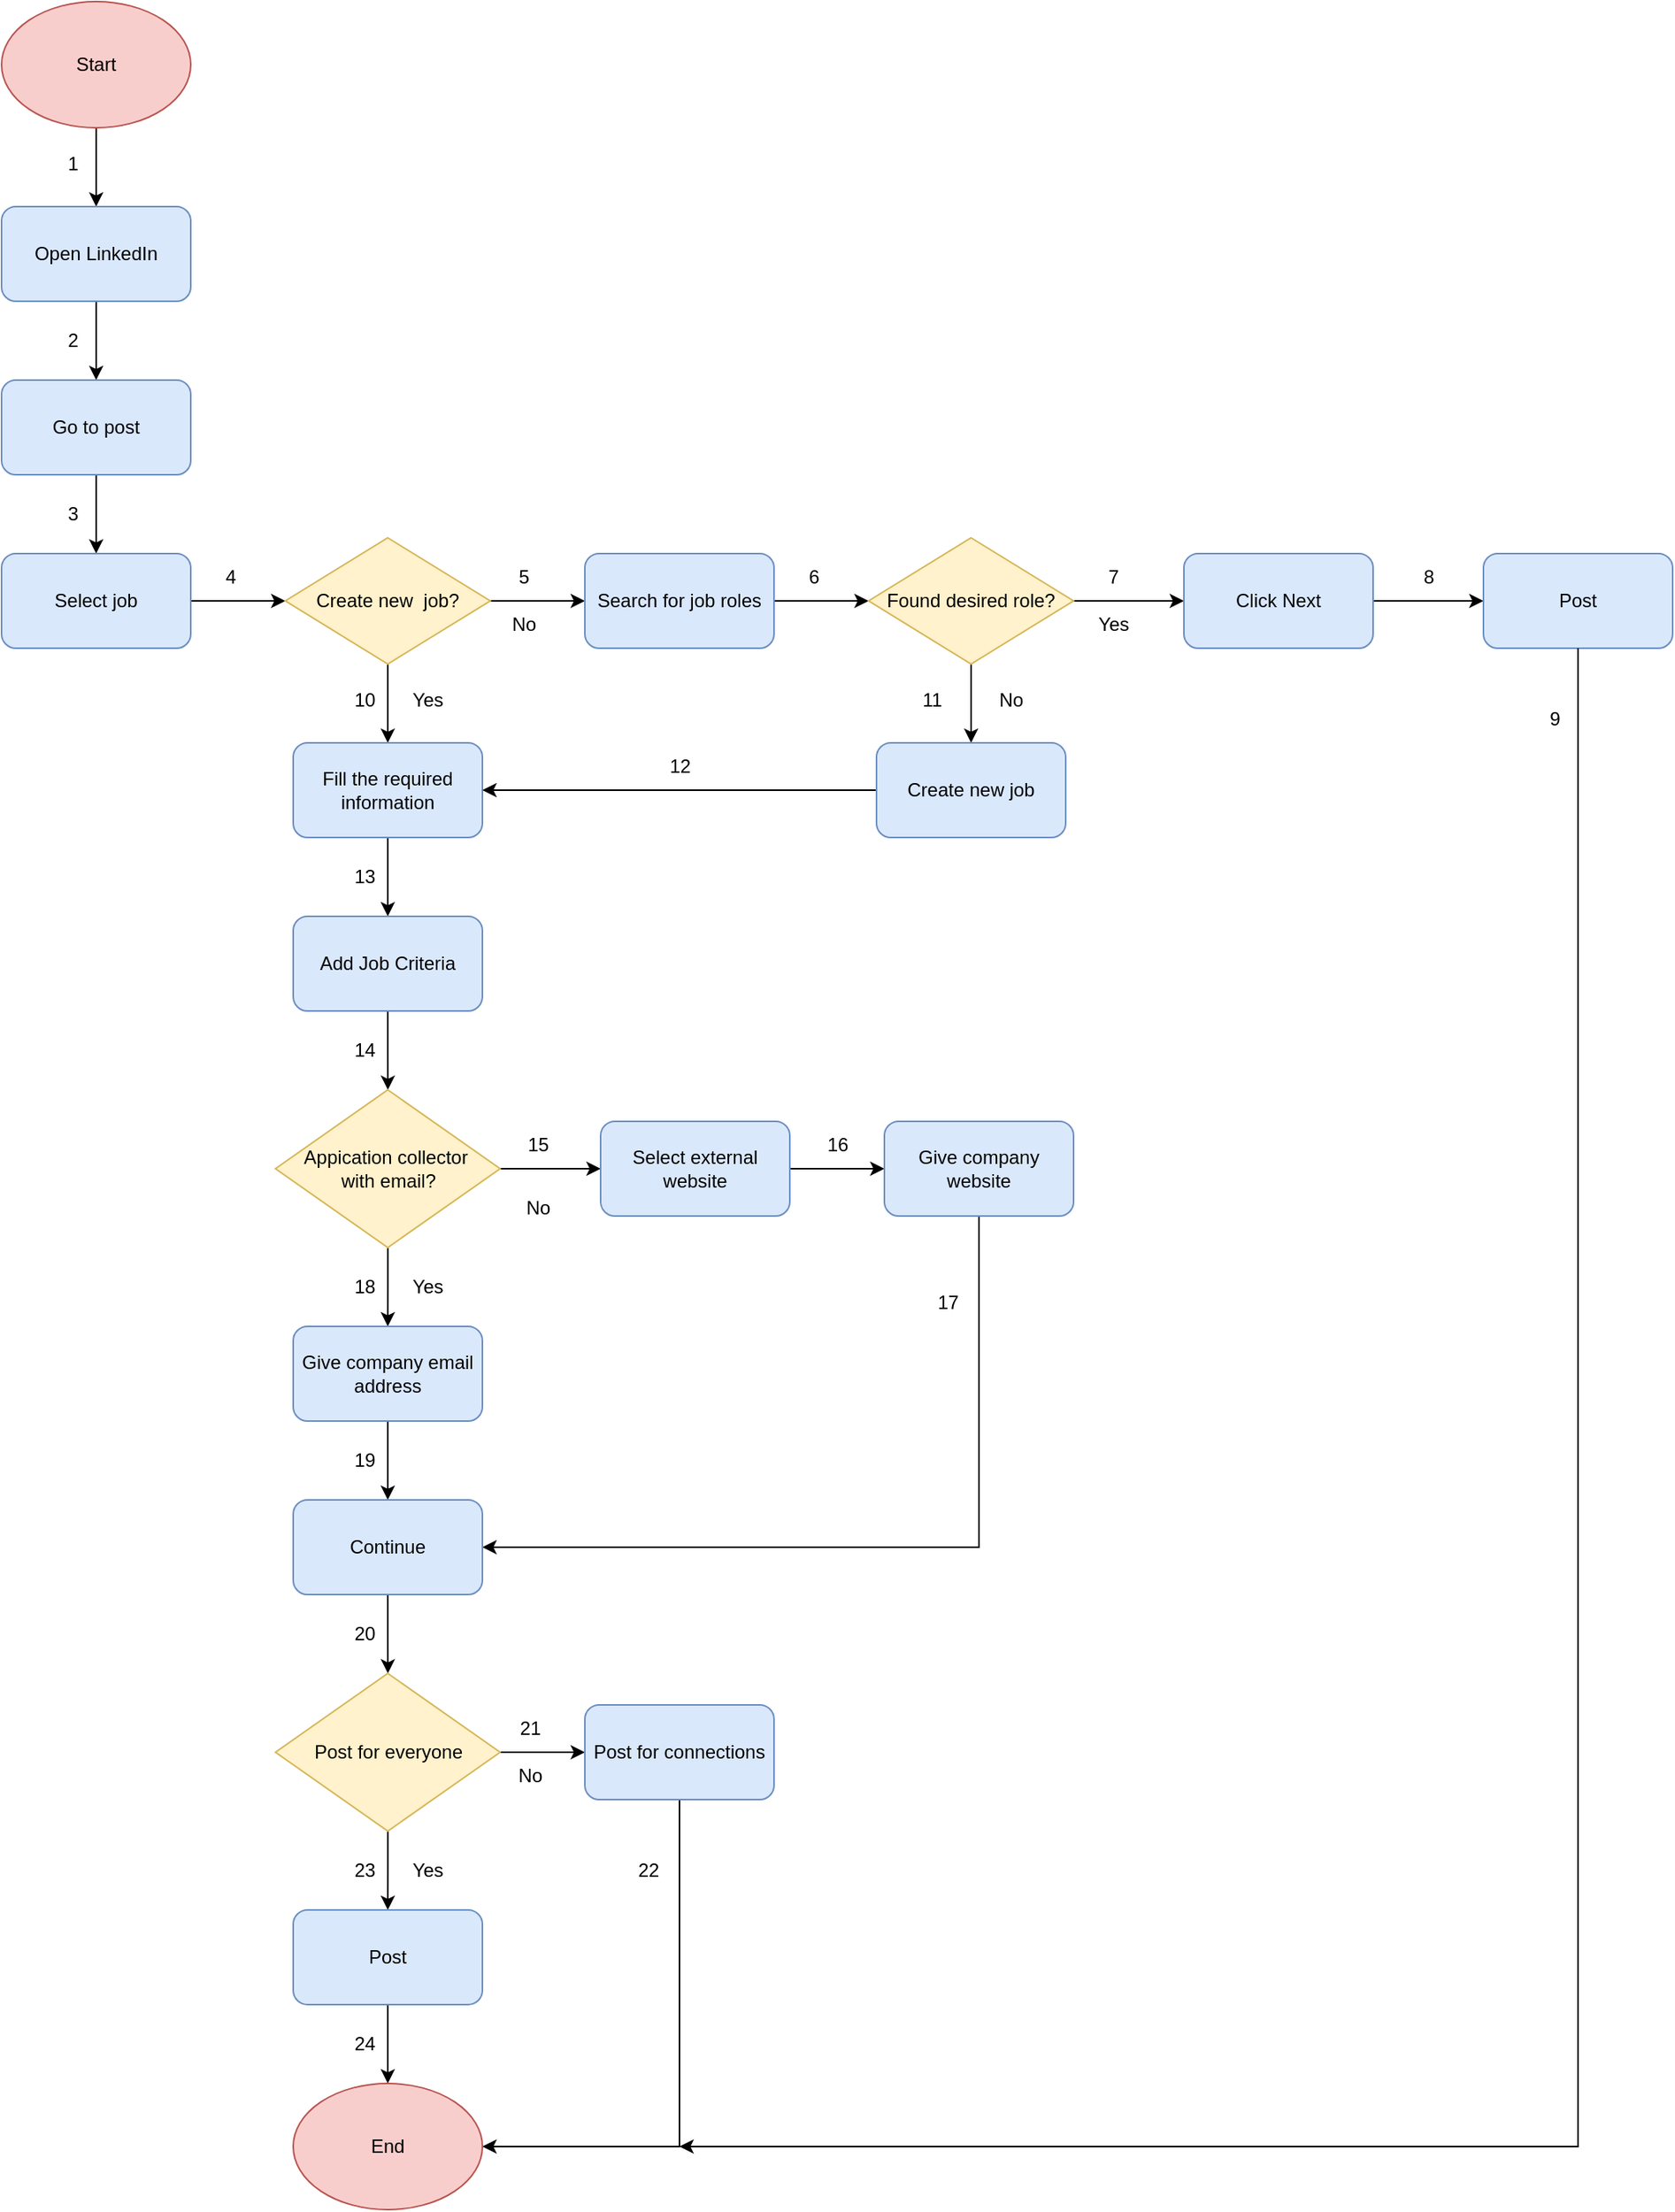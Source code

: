 <mxfile version="21.6.5" type="device">
  <diagram name="Page-1" id="28e7RBIYn9tv2ysU4OvQ">
    <mxGraphModel dx="880" dy="446" grid="1" gridSize="10" guides="1" tooltips="1" connect="1" arrows="1" fold="1" page="1" pageScale="1" pageWidth="850" pageHeight="1100" math="0" shadow="0">
      <root>
        <mxCell id="0" />
        <mxCell id="1" parent="0" />
        <mxCell id="GRMmmIgCWsTg24t24DnC-3" value="" style="edgeStyle=orthogonalEdgeStyle;rounded=0;orthogonalLoop=1;jettySize=auto;html=1;" edge="1" parent="1" source="GRMmmIgCWsTg24t24DnC-1" target="GRMmmIgCWsTg24t24DnC-2">
          <mxGeometry relative="1" as="geometry" />
        </mxCell>
        <mxCell id="GRMmmIgCWsTg24t24DnC-1" value="Start" style="ellipse;whiteSpace=wrap;html=1;fillColor=#f8cecc;strokeColor=#b85450;" vertex="1" parent="1">
          <mxGeometry x="70" y="50" width="120" height="80" as="geometry" />
        </mxCell>
        <mxCell id="GRMmmIgCWsTg24t24DnC-5" value="" style="edgeStyle=orthogonalEdgeStyle;rounded=0;orthogonalLoop=1;jettySize=auto;html=1;" edge="1" parent="1" source="GRMmmIgCWsTg24t24DnC-2" target="GRMmmIgCWsTg24t24DnC-4">
          <mxGeometry relative="1" as="geometry" />
        </mxCell>
        <mxCell id="GRMmmIgCWsTg24t24DnC-2" value="Open LinkedIn" style="rounded=1;whiteSpace=wrap;html=1;fillColor=#dae8fc;strokeColor=#6c8ebf;" vertex="1" parent="1">
          <mxGeometry x="70" y="180" width="120" height="60" as="geometry" />
        </mxCell>
        <mxCell id="GRMmmIgCWsTg24t24DnC-7" value="" style="edgeStyle=orthogonalEdgeStyle;rounded=0;orthogonalLoop=1;jettySize=auto;html=1;" edge="1" parent="1" source="GRMmmIgCWsTg24t24DnC-4" target="GRMmmIgCWsTg24t24DnC-6">
          <mxGeometry relative="1" as="geometry" />
        </mxCell>
        <mxCell id="GRMmmIgCWsTg24t24DnC-4" value="Go to post" style="rounded=1;whiteSpace=wrap;html=1;fillColor=#dae8fc;strokeColor=#6c8ebf;" vertex="1" parent="1">
          <mxGeometry x="70" y="290" width="120" height="60" as="geometry" />
        </mxCell>
        <mxCell id="GRMmmIgCWsTg24t24DnC-9" value="" style="edgeStyle=orthogonalEdgeStyle;rounded=0;orthogonalLoop=1;jettySize=auto;html=1;" edge="1" parent="1" source="GRMmmIgCWsTg24t24DnC-6" target="GRMmmIgCWsTg24t24DnC-8">
          <mxGeometry relative="1" as="geometry" />
        </mxCell>
        <mxCell id="GRMmmIgCWsTg24t24DnC-6" value="Select job" style="rounded=1;whiteSpace=wrap;html=1;fillColor=#dae8fc;strokeColor=#6c8ebf;" vertex="1" parent="1">
          <mxGeometry x="70" y="400" width="120" height="60" as="geometry" />
        </mxCell>
        <mxCell id="GRMmmIgCWsTg24t24DnC-11" value="" style="edgeStyle=orthogonalEdgeStyle;rounded=0;orthogonalLoop=1;jettySize=auto;html=1;" edge="1" parent="1" source="GRMmmIgCWsTg24t24DnC-8" target="GRMmmIgCWsTg24t24DnC-10">
          <mxGeometry relative="1" as="geometry" />
        </mxCell>
        <mxCell id="GRMmmIgCWsTg24t24DnC-13" value="" style="edgeStyle=orthogonalEdgeStyle;rounded=0;orthogonalLoop=1;jettySize=auto;html=1;" edge="1" parent="1" source="GRMmmIgCWsTg24t24DnC-8" target="GRMmmIgCWsTg24t24DnC-12">
          <mxGeometry relative="1" as="geometry" />
        </mxCell>
        <mxCell id="GRMmmIgCWsTg24t24DnC-8" value="Create new&amp;nbsp; job?" style="rhombus;whiteSpace=wrap;html=1;fillColor=#fff2cc;strokeColor=#d6b656;" vertex="1" parent="1">
          <mxGeometry x="250" y="390" width="130" height="80" as="geometry" />
        </mxCell>
        <mxCell id="GRMmmIgCWsTg24t24DnC-24" value="" style="edgeStyle=orthogonalEdgeStyle;rounded=0;orthogonalLoop=1;jettySize=auto;html=1;" edge="1" parent="1" source="GRMmmIgCWsTg24t24DnC-10" target="GRMmmIgCWsTg24t24DnC-23">
          <mxGeometry relative="1" as="geometry" />
        </mxCell>
        <mxCell id="GRMmmIgCWsTg24t24DnC-10" value="Fill the required information" style="rounded=1;whiteSpace=wrap;html=1;fillColor=#dae8fc;strokeColor=#6c8ebf;" vertex="1" parent="1">
          <mxGeometry x="255" y="520" width="120" height="60" as="geometry" />
        </mxCell>
        <mxCell id="GRMmmIgCWsTg24t24DnC-15" value="" style="edgeStyle=orthogonalEdgeStyle;rounded=0;orthogonalLoop=1;jettySize=auto;html=1;" edge="1" parent="1" source="GRMmmIgCWsTg24t24DnC-12" target="GRMmmIgCWsTg24t24DnC-14">
          <mxGeometry relative="1" as="geometry" />
        </mxCell>
        <mxCell id="GRMmmIgCWsTg24t24DnC-12" value="Search for job roles" style="rounded=1;whiteSpace=wrap;html=1;fillColor=#dae8fc;strokeColor=#6c8ebf;" vertex="1" parent="1">
          <mxGeometry x="440" y="400" width="120" height="60" as="geometry" />
        </mxCell>
        <mxCell id="GRMmmIgCWsTg24t24DnC-19" value="" style="edgeStyle=orthogonalEdgeStyle;rounded=0;orthogonalLoop=1;jettySize=auto;html=1;" edge="1" parent="1" source="GRMmmIgCWsTg24t24DnC-14" target="GRMmmIgCWsTg24t24DnC-18">
          <mxGeometry relative="1" as="geometry" />
        </mxCell>
        <mxCell id="GRMmmIgCWsTg24t24DnC-61" value="" style="edgeStyle=orthogonalEdgeStyle;rounded=0;orthogonalLoop=1;jettySize=auto;html=1;" edge="1" parent="1" source="GRMmmIgCWsTg24t24DnC-14" target="GRMmmIgCWsTg24t24DnC-60">
          <mxGeometry relative="1" as="geometry" />
        </mxCell>
        <mxCell id="GRMmmIgCWsTg24t24DnC-14" value="Found desired role?" style="rhombus;whiteSpace=wrap;html=1;fillColor=#fff2cc;strokeColor=#d6b656;" vertex="1" parent="1">
          <mxGeometry x="620" y="390" width="130" height="80" as="geometry" />
        </mxCell>
        <mxCell id="GRMmmIgCWsTg24t24DnC-21" value="" style="edgeStyle=orthogonalEdgeStyle;rounded=0;orthogonalLoop=1;jettySize=auto;html=1;" edge="1" parent="1" source="GRMmmIgCWsTg24t24DnC-18" target="GRMmmIgCWsTg24t24DnC-20">
          <mxGeometry relative="1" as="geometry" />
        </mxCell>
        <mxCell id="GRMmmIgCWsTg24t24DnC-18" value="Click Next" style="rounded=1;whiteSpace=wrap;html=1;fillColor=#dae8fc;strokeColor=#6c8ebf;" vertex="1" parent="1">
          <mxGeometry x="820" y="400" width="120" height="60" as="geometry" />
        </mxCell>
        <mxCell id="GRMmmIgCWsTg24t24DnC-20" value="Post" style="rounded=1;whiteSpace=wrap;html=1;fillColor=#dae8fc;strokeColor=#6c8ebf;" vertex="1" parent="1">
          <mxGeometry x="1010" y="400" width="120" height="60" as="geometry" />
        </mxCell>
        <mxCell id="GRMmmIgCWsTg24t24DnC-26" value="" style="edgeStyle=orthogonalEdgeStyle;rounded=0;orthogonalLoop=1;jettySize=auto;html=1;" edge="1" parent="1" source="GRMmmIgCWsTg24t24DnC-23" target="GRMmmIgCWsTg24t24DnC-25">
          <mxGeometry relative="1" as="geometry" />
        </mxCell>
        <mxCell id="GRMmmIgCWsTg24t24DnC-23" value="Add Job Criteria" style="rounded=1;whiteSpace=wrap;html=1;fillColor=#dae8fc;strokeColor=#6c8ebf;" vertex="1" parent="1">
          <mxGeometry x="255" y="630" width="120" height="60" as="geometry" />
        </mxCell>
        <mxCell id="GRMmmIgCWsTg24t24DnC-28" value="" style="edgeStyle=orthogonalEdgeStyle;rounded=0;orthogonalLoop=1;jettySize=auto;html=1;" edge="1" parent="1" source="GRMmmIgCWsTg24t24DnC-25">
          <mxGeometry relative="1" as="geometry">
            <mxPoint x="315" y="890" as="targetPoint" />
          </mxGeometry>
        </mxCell>
        <mxCell id="GRMmmIgCWsTg24t24DnC-30" value="" style="edgeStyle=orthogonalEdgeStyle;rounded=0;orthogonalLoop=1;jettySize=auto;html=1;" edge="1" parent="1" source="GRMmmIgCWsTg24t24DnC-25" target="GRMmmIgCWsTg24t24DnC-29">
          <mxGeometry relative="1" as="geometry" />
        </mxCell>
        <mxCell id="GRMmmIgCWsTg24t24DnC-25" value="Appication collector&amp;nbsp;&lt;br&gt;with email?" style="rhombus;whiteSpace=wrap;html=1;fillColor=#fff2cc;strokeColor=#d6b656;" vertex="1" parent="1">
          <mxGeometry x="243.75" y="740" width="142.5" height="100" as="geometry" />
        </mxCell>
        <mxCell id="GRMmmIgCWsTg24t24DnC-34" value="" style="edgeStyle=orthogonalEdgeStyle;rounded=0;orthogonalLoop=1;jettySize=auto;html=1;" edge="1" parent="1" source="GRMmmIgCWsTg24t24DnC-29" target="GRMmmIgCWsTg24t24DnC-33">
          <mxGeometry relative="1" as="geometry" />
        </mxCell>
        <mxCell id="GRMmmIgCWsTg24t24DnC-29" value="Select external website" style="rounded=1;whiteSpace=wrap;html=1;fillColor=#dae8fc;strokeColor=#6c8ebf;" vertex="1" parent="1">
          <mxGeometry x="450" y="760" width="120" height="60" as="geometry" />
        </mxCell>
        <mxCell id="GRMmmIgCWsTg24t24DnC-36" value="" style="edgeStyle=orthogonalEdgeStyle;rounded=0;orthogonalLoop=1;jettySize=auto;html=1;" edge="1" parent="1" source="GRMmmIgCWsTg24t24DnC-32" target="GRMmmIgCWsTg24t24DnC-35">
          <mxGeometry relative="1" as="geometry" />
        </mxCell>
        <mxCell id="GRMmmIgCWsTg24t24DnC-32" value="Give company email address" style="rounded=1;whiteSpace=wrap;html=1;fillColor=#dae8fc;strokeColor=#6c8ebf;" vertex="1" parent="1">
          <mxGeometry x="255" y="890" width="120" height="60" as="geometry" />
        </mxCell>
        <mxCell id="GRMmmIgCWsTg24t24DnC-37" style="edgeStyle=orthogonalEdgeStyle;rounded=0;orthogonalLoop=1;jettySize=auto;html=1;entryX=1;entryY=0.5;entryDx=0;entryDy=0;" edge="1" parent="1" source="GRMmmIgCWsTg24t24DnC-33" target="GRMmmIgCWsTg24t24DnC-35">
          <mxGeometry relative="1" as="geometry">
            <Array as="points">
              <mxPoint x="690" y="1030" />
            </Array>
          </mxGeometry>
        </mxCell>
        <mxCell id="GRMmmIgCWsTg24t24DnC-33" value="Give company website" style="whiteSpace=wrap;html=1;rounded=1;fillColor=#dae8fc;strokeColor=#6c8ebf;" vertex="1" parent="1">
          <mxGeometry x="630" y="760" width="120" height="60" as="geometry" />
        </mxCell>
        <mxCell id="GRMmmIgCWsTg24t24DnC-39" value="" style="edgeStyle=orthogonalEdgeStyle;rounded=0;orthogonalLoop=1;jettySize=auto;html=1;" edge="1" parent="1" source="GRMmmIgCWsTg24t24DnC-35" target="GRMmmIgCWsTg24t24DnC-38">
          <mxGeometry relative="1" as="geometry" />
        </mxCell>
        <mxCell id="GRMmmIgCWsTg24t24DnC-35" value="Continue" style="rounded=1;whiteSpace=wrap;html=1;fillColor=#dae8fc;strokeColor=#6c8ebf;" vertex="1" parent="1">
          <mxGeometry x="255" y="1000" width="120" height="60" as="geometry" />
        </mxCell>
        <mxCell id="GRMmmIgCWsTg24t24DnC-41" value="" style="edgeStyle=orthogonalEdgeStyle;rounded=0;orthogonalLoop=1;jettySize=auto;html=1;" edge="1" parent="1" source="GRMmmIgCWsTg24t24DnC-38" target="GRMmmIgCWsTg24t24DnC-40">
          <mxGeometry relative="1" as="geometry" />
        </mxCell>
        <mxCell id="GRMmmIgCWsTg24t24DnC-43" value="" style="edgeStyle=orthogonalEdgeStyle;rounded=0;orthogonalLoop=1;jettySize=auto;html=1;" edge="1" parent="1" source="GRMmmIgCWsTg24t24DnC-38" target="GRMmmIgCWsTg24t24DnC-42">
          <mxGeometry relative="1" as="geometry" />
        </mxCell>
        <mxCell id="GRMmmIgCWsTg24t24DnC-38" value="Post for everyone" style="rhombus;whiteSpace=wrap;html=1;fillColor=#fff2cc;strokeColor=#d6b656;" vertex="1" parent="1">
          <mxGeometry x="243.75" y="1110" width="142.5" height="100" as="geometry" />
        </mxCell>
        <mxCell id="GRMmmIgCWsTg24t24DnC-45" value="" style="edgeStyle=orthogonalEdgeStyle;rounded=0;orthogonalLoop=1;jettySize=auto;html=1;" edge="1" parent="1" source="GRMmmIgCWsTg24t24DnC-40" target="GRMmmIgCWsTg24t24DnC-44">
          <mxGeometry relative="1" as="geometry" />
        </mxCell>
        <mxCell id="GRMmmIgCWsTg24t24DnC-40" value="Post" style="rounded=1;whiteSpace=wrap;html=1;fillColor=#dae8fc;strokeColor=#6c8ebf;" vertex="1" parent="1">
          <mxGeometry x="255" y="1260" width="120" height="60" as="geometry" />
        </mxCell>
        <mxCell id="GRMmmIgCWsTg24t24DnC-46" style="edgeStyle=orthogonalEdgeStyle;rounded=0;orthogonalLoop=1;jettySize=auto;html=1;entryX=1;entryY=0.5;entryDx=0;entryDy=0;" edge="1" parent="1" source="GRMmmIgCWsTg24t24DnC-42" target="GRMmmIgCWsTg24t24DnC-44">
          <mxGeometry relative="1" as="geometry">
            <Array as="points">
              <mxPoint x="500" y="1410" />
            </Array>
          </mxGeometry>
        </mxCell>
        <mxCell id="GRMmmIgCWsTg24t24DnC-42" value="Post for connections" style="rounded=1;whiteSpace=wrap;html=1;fillColor=#dae8fc;strokeColor=#6c8ebf;" vertex="1" parent="1">
          <mxGeometry x="440" y="1130" width="120" height="60" as="geometry" />
        </mxCell>
        <mxCell id="GRMmmIgCWsTg24t24DnC-44" value="End" style="ellipse;whiteSpace=wrap;html=1;fillColor=#f8cecc;strokeColor=#b85450;" vertex="1" parent="1">
          <mxGeometry x="255" y="1370" width="120" height="80" as="geometry" />
        </mxCell>
        <mxCell id="GRMmmIgCWsTg24t24DnC-49" style="edgeStyle=orthogonalEdgeStyle;rounded=0;orthogonalLoop=1;jettySize=auto;html=1;exitX=0.5;exitY=1;exitDx=0;exitDy=0;" edge="1" parent="1" source="GRMmmIgCWsTg24t24DnC-20">
          <mxGeometry relative="1" as="geometry">
            <mxPoint x="500" y="1410" as="targetPoint" />
            <mxPoint x="1080" y="470" as="sourcePoint" />
            <Array as="points">
              <mxPoint x="1070" y="1410" />
            </Array>
          </mxGeometry>
        </mxCell>
        <mxCell id="GRMmmIgCWsTg24t24DnC-50" value="1" style="text;html=1;align=center;verticalAlign=middle;resizable=0;points=[];autosize=1;strokeColor=none;fillColor=none;" vertex="1" parent="1">
          <mxGeometry x="100" y="138" width="30" height="30" as="geometry" />
        </mxCell>
        <mxCell id="GRMmmIgCWsTg24t24DnC-51" value="2" style="text;html=1;align=center;verticalAlign=middle;resizable=0;points=[];autosize=1;strokeColor=none;fillColor=none;" vertex="1" parent="1">
          <mxGeometry x="100" y="250" width="30" height="30" as="geometry" />
        </mxCell>
        <mxCell id="GRMmmIgCWsTg24t24DnC-52" value="3" style="text;html=1;align=center;verticalAlign=middle;resizable=0;points=[];autosize=1;strokeColor=none;fillColor=none;" vertex="1" parent="1">
          <mxGeometry x="100" y="360" width="30" height="30" as="geometry" />
        </mxCell>
        <mxCell id="GRMmmIgCWsTg24t24DnC-53" value="4" style="text;html=1;align=center;verticalAlign=middle;resizable=0;points=[];autosize=1;strokeColor=none;fillColor=none;" vertex="1" parent="1">
          <mxGeometry x="200" y="400" width="30" height="30" as="geometry" />
        </mxCell>
        <mxCell id="GRMmmIgCWsTg24t24DnC-54" value="5" style="text;html=1;align=center;verticalAlign=middle;resizable=0;points=[];autosize=1;strokeColor=none;fillColor=none;" vertex="1" parent="1">
          <mxGeometry x="386.25" y="400" width="30" height="30" as="geometry" />
        </mxCell>
        <mxCell id="GRMmmIgCWsTg24t24DnC-55" value="6" style="text;html=1;align=center;verticalAlign=middle;resizable=0;points=[];autosize=1;strokeColor=none;fillColor=none;" vertex="1" parent="1">
          <mxGeometry x="570" y="400" width="30" height="30" as="geometry" />
        </mxCell>
        <mxCell id="GRMmmIgCWsTg24t24DnC-56" value="7" style="text;html=1;align=center;verticalAlign=middle;resizable=0;points=[];autosize=1;strokeColor=none;fillColor=none;" vertex="1" parent="1">
          <mxGeometry x="760" y="400" width="30" height="30" as="geometry" />
        </mxCell>
        <mxCell id="GRMmmIgCWsTg24t24DnC-57" value="8" style="text;html=1;align=center;verticalAlign=middle;resizable=0;points=[];autosize=1;strokeColor=none;fillColor=none;" vertex="1" parent="1">
          <mxGeometry x="960" y="400" width="30" height="30" as="geometry" />
        </mxCell>
        <mxCell id="GRMmmIgCWsTg24t24DnC-58" value="9" style="text;html=1;align=center;verticalAlign=middle;resizable=0;points=[];autosize=1;strokeColor=none;fillColor=none;" vertex="1" parent="1">
          <mxGeometry x="1040" y="490" width="30" height="30" as="geometry" />
        </mxCell>
        <mxCell id="GRMmmIgCWsTg24t24DnC-59" value="10" style="text;html=1;align=center;verticalAlign=middle;resizable=0;points=[];autosize=1;strokeColor=none;fillColor=none;" vertex="1" parent="1">
          <mxGeometry x="280" y="478" width="40" height="30" as="geometry" />
        </mxCell>
        <mxCell id="GRMmmIgCWsTg24t24DnC-62" style="edgeStyle=orthogonalEdgeStyle;rounded=0;orthogonalLoop=1;jettySize=auto;html=1;entryX=1;entryY=0.5;entryDx=0;entryDy=0;" edge="1" parent="1" source="GRMmmIgCWsTg24t24DnC-60" target="GRMmmIgCWsTg24t24DnC-10">
          <mxGeometry relative="1" as="geometry" />
        </mxCell>
        <mxCell id="GRMmmIgCWsTg24t24DnC-60" value="Create new job" style="rounded=1;whiteSpace=wrap;html=1;fillColor=#dae8fc;strokeColor=#6c8ebf;" vertex="1" parent="1">
          <mxGeometry x="625" y="520" width="120" height="60" as="geometry" />
        </mxCell>
        <mxCell id="GRMmmIgCWsTg24t24DnC-63" value="11" style="text;html=1;align=center;verticalAlign=middle;resizable=0;points=[];autosize=1;strokeColor=none;fillColor=none;" vertex="1" parent="1">
          <mxGeometry x="640" y="478" width="40" height="30" as="geometry" />
        </mxCell>
        <mxCell id="GRMmmIgCWsTg24t24DnC-64" value="12" style="text;html=1;align=center;verticalAlign=middle;resizable=0;points=[];autosize=1;strokeColor=none;fillColor=none;" vertex="1" parent="1">
          <mxGeometry x="480" y="520" width="40" height="30" as="geometry" />
        </mxCell>
        <mxCell id="GRMmmIgCWsTg24t24DnC-65" value="13" style="text;html=1;align=center;verticalAlign=middle;resizable=0;points=[];autosize=1;strokeColor=none;fillColor=none;" vertex="1" parent="1">
          <mxGeometry x="280" y="590" width="40" height="30" as="geometry" />
        </mxCell>
        <mxCell id="GRMmmIgCWsTg24t24DnC-66" value="14" style="text;html=1;align=center;verticalAlign=middle;resizable=0;points=[];autosize=1;strokeColor=none;fillColor=none;" vertex="1" parent="1">
          <mxGeometry x="280" y="700" width="40" height="30" as="geometry" />
        </mxCell>
        <mxCell id="GRMmmIgCWsTg24t24DnC-67" value="15" style="text;html=1;align=center;verticalAlign=middle;resizable=0;points=[];autosize=1;strokeColor=none;fillColor=none;" vertex="1" parent="1">
          <mxGeometry x="390" y="760" width="40" height="30" as="geometry" />
        </mxCell>
        <mxCell id="GRMmmIgCWsTg24t24DnC-68" value="16" style="text;html=1;align=center;verticalAlign=middle;resizable=0;points=[];autosize=1;strokeColor=none;fillColor=none;" vertex="1" parent="1">
          <mxGeometry x="580" y="760" width="40" height="30" as="geometry" />
        </mxCell>
        <mxCell id="GRMmmIgCWsTg24t24DnC-69" value="17" style="text;html=1;align=center;verticalAlign=middle;resizable=0;points=[];autosize=1;strokeColor=none;fillColor=none;" vertex="1" parent="1">
          <mxGeometry x="650" y="860" width="40" height="30" as="geometry" />
        </mxCell>
        <mxCell id="GRMmmIgCWsTg24t24DnC-70" value="18" style="text;html=1;align=center;verticalAlign=middle;resizable=0;points=[];autosize=1;strokeColor=none;fillColor=none;" vertex="1" parent="1">
          <mxGeometry x="280" y="850" width="40" height="30" as="geometry" />
        </mxCell>
        <mxCell id="GRMmmIgCWsTg24t24DnC-71" value="19" style="text;html=1;align=center;verticalAlign=middle;resizable=0;points=[];autosize=1;strokeColor=none;fillColor=none;" vertex="1" parent="1">
          <mxGeometry x="280" y="960" width="40" height="30" as="geometry" />
        </mxCell>
        <mxCell id="GRMmmIgCWsTg24t24DnC-72" value="20" style="text;html=1;align=center;verticalAlign=middle;resizable=0;points=[];autosize=1;strokeColor=none;fillColor=none;" vertex="1" parent="1">
          <mxGeometry x="280" y="1070" width="40" height="30" as="geometry" />
        </mxCell>
        <mxCell id="GRMmmIgCWsTg24t24DnC-73" value="21" style="text;html=1;align=center;verticalAlign=middle;resizable=0;points=[];autosize=1;strokeColor=none;fillColor=none;" vertex="1" parent="1">
          <mxGeometry x="385" y="1130" width="40" height="30" as="geometry" />
        </mxCell>
        <mxCell id="GRMmmIgCWsTg24t24DnC-74" value="22" style="text;html=1;align=center;verticalAlign=middle;resizable=0;points=[];autosize=1;strokeColor=none;fillColor=none;" vertex="1" parent="1">
          <mxGeometry x="460" y="1220" width="40" height="30" as="geometry" />
        </mxCell>
        <mxCell id="GRMmmIgCWsTg24t24DnC-75" value="23" style="text;html=1;align=center;verticalAlign=middle;resizable=0;points=[];autosize=1;strokeColor=none;fillColor=none;" vertex="1" parent="1">
          <mxGeometry x="280" y="1220" width="40" height="30" as="geometry" />
        </mxCell>
        <mxCell id="GRMmmIgCWsTg24t24DnC-76" value="24" style="text;html=1;align=center;verticalAlign=middle;resizable=0;points=[];autosize=1;strokeColor=none;fillColor=none;" vertex="1" parent="1">
          <mxGeometry x="280" y="1330" width="40" height="30" as="geometry" />
        </mxCell>
        <mxCell id="GRMmmIgCWsTg24t24DnC-77" value="Yes" style="text;html=1;align=center;verticalAlign=middle;resizable=0;points=[];autosize=1;strokeColor=none;fillColor=none;" vertex="1" parent="1">
          <mxGeometry x="320" y="478" width="40" height="30" as="geometry" />
        </mxCell>
        <mxCell id="GRMmmIgCWsTg24t24DnC-79" value="No" style="text;html=1;align=center;verticalAlign=middle;resizable=0;points=[];autosize=1;strokeColor=none;fillColor=none;" vertex="1" parent="1">
          <mxGeometry x="381.25" y="430" width="40" height="30" as="geometry" />
        </mxCell>
        <mxCell id="GRMmmIgCWsTg24t24DnC-80" value="Yes" style="text;html=1;align=center;verticalAlign=middle;resizable=0;points=[];autosize=1;strokeColor=none;fillColor=none;" vertex="1" parent="1">
          <mxGeometry x="755" y="430" width="40" height="30" as="geometry" />
        </mxCell>
        <mxCell id="GRMmmIgCWsTg24t24DnC-81" value="No" style="text;html=1;align=center;verticalAlign=middle;resizable=0;points=[];autosize=1;strokeColor=none;fillColor=none;" vertex="1" parent="1">
          <mxGeometry x="690" y="478" width="40" height="30" as="geometry" />
        </mxCell>
        <mxCell id="GRMmmIgCWsTg24t24DnC-82" value="Yes" style="text;html=1;align=center;verticalAlign=middle;resizable=0;points=[];autosize=1;strokeColor=none;fillColor=none;" vertex="1" parent="1">
          <mxGeometry x="320" y="850" width="40" height="30" as="geometry" />
        </mxCell>
        <mxCell id="GRMmmIgCWsTg24t24DnC-83" value="No" style="text;html=1;align=center;verticalAlign=middle;resizable=0;points=[];autosize=1;strokeColor=none;fillColor=none;" vertex="1" parent="1">
          <mxGeometry x="390" y="800" width="40" height="30" as="geometry" />
        </mxCell>
        <mxCell id="GRMmmIgCWsTg24t24DnC-84" value="Yes" style="text;html=1;align=center;verticalAlign=middle;resizable=0;points=[];autosize=1;strokeColor=none;fillColor=none;" vertex="1" parent="1">
          <mxGeometry x="320" y="1220" width="40" height="30" as="geometry" />
        </mxCell>
        <mxCell id="GRMmmIgCWsTg24t24DnC-85" value="No" style="text;html=1;align=center;verticalAlign=middle;resizable=0;points=[];autosize=1;strokeColor=none;fillColor=none;" vertex="1" parent="1">
          <mxGeometry x="385" y="1160" width="40" height="30" as="geometry" />
        </mxCell>
      </root>
    </mxGraphModel>
  </diagram>
</mxfile>
